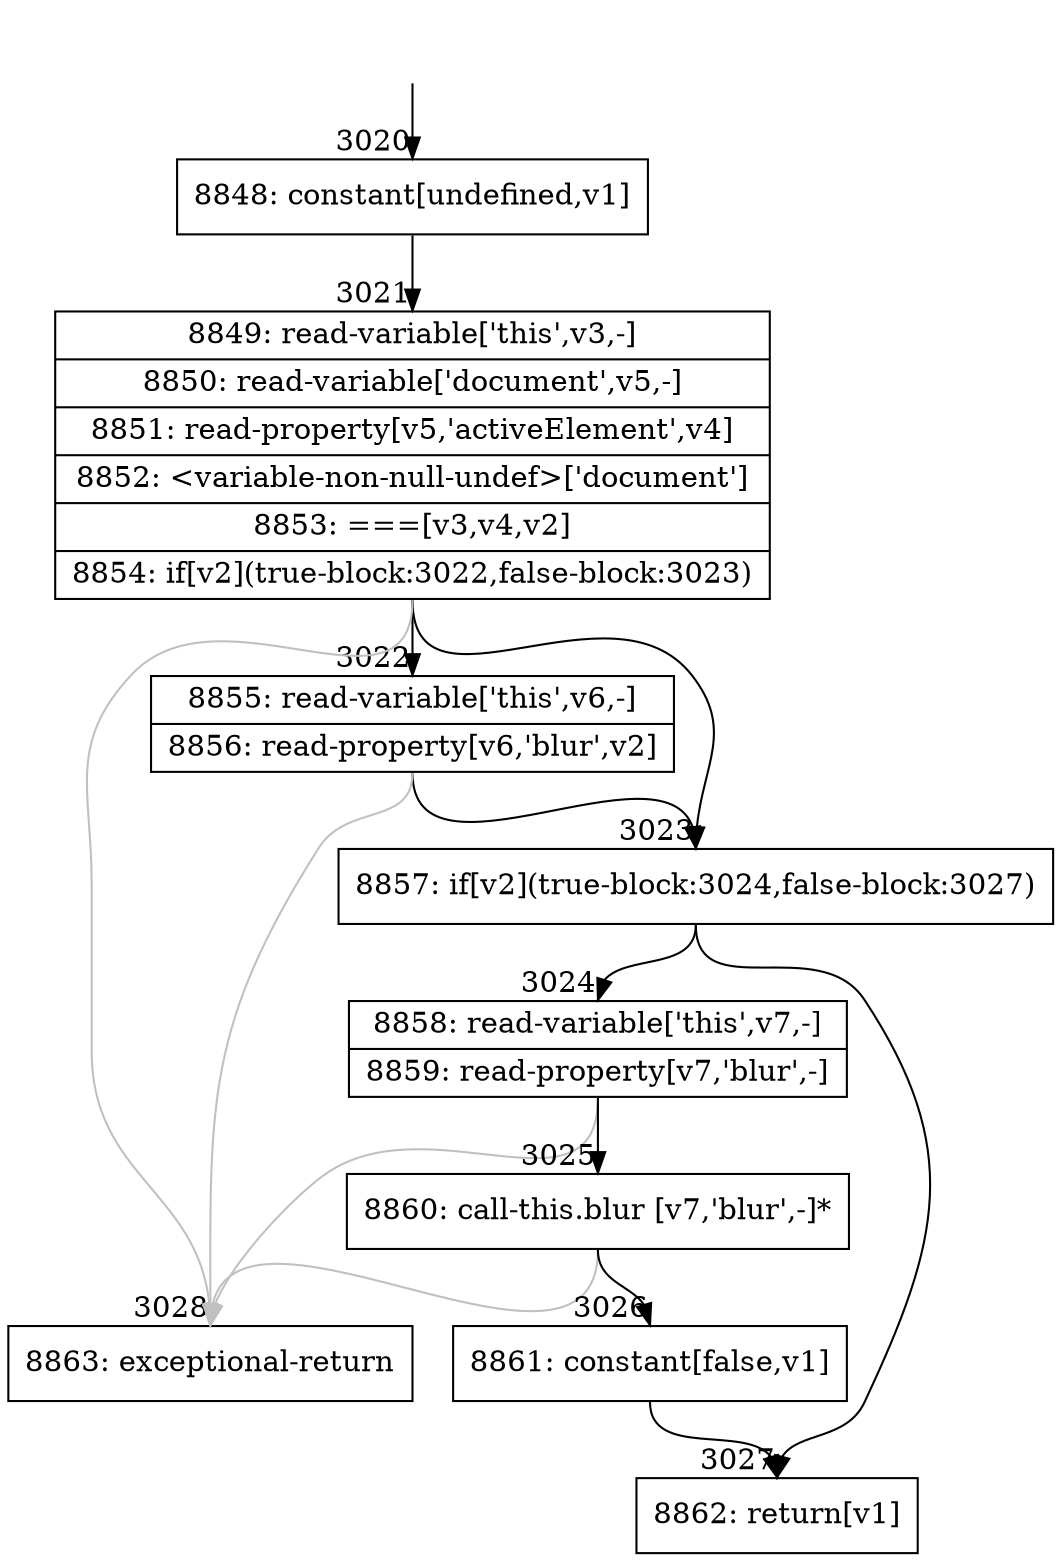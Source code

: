 digraph {
rankdir="TD"
BB_entry182[shape=none,label=""];
BB_entry182 -> BB3020 [tailport=s, headport=n, headlabel="    3020"]
BB3020 [shape=record label="{8848: constant[undefined,v1]}" ] 
BB3020 -> BB3021 [tailport=s, headport=n, headlabel="      3021"]
BB3021 [shape=record label="{8849: read-variable['this',v3,-]|8850: read-variable['document',v5,-]|8851: read-property[v5,'activeElement',v4]|8852: \<variable-non-null-undef\>['document']|8853: ===[v3,v4,v2]|8854: if[v2](true-block:3022,false-block:3023)}" ] 
BB3021 -> BB3023 [tailport=s, headport=n, headlabel="      3023"]
BB3021 -> BB3022 [tailport=s, headport=n, headlabel="      3022"]
BB3021 -> BB3028 [tailport=s, headport=n, color=gray, headlabel="      3028"]
BB3022 [shape=record label="{8855: read-variable['this',v6,-]|8856: read-property[v6,'blur',v2]}" ] 
BB3022 -> BB3023 [tailport=s, headport=n]
BB3022 -> BB3028 [tailport=s, headport=n, color=gray]
BB3023 [shape=record label="{8857: if[v2](true-block:3024,false-block:3027)}" ] 
BB3023 -> BB3024 [tailport=s, headport=n, headlabel="      3024"]
BB3023 -> BB3027 [tailport=s, headport=n, headlabel="      3027"]
BB3024 [shape=record label="{8858: read-variable['this',v7,-]|8859: read-property[v7,'blur',-]}" ] 
BB3024 -> BB3025 [tailport=s, headport=n, headlabel="      3025"]
BB3024 -> BB3028 [tailport=s, headport=n, color=gray]
BB3025 [shape=record label="{8860: call-this.blur [v7,'blur',-]*}" ] 
BB3025 -> BB3026 [tailport=s, headport=n, headlabel="      3026"]
BB3025 -> BB3028 [tailport=s, headport=n, color=gray]
BB3026 [shape=record label="{8861: constant[false,v1]}" ] 
BB3026 -> BB3027 [tailport=s, headport=n]
BB3027 [shape=record label="{8862: return[v1]}" ] 
BB3028 [shape=record label="{8863: exceptional-return}" ] 
//#$~ 3271
}
